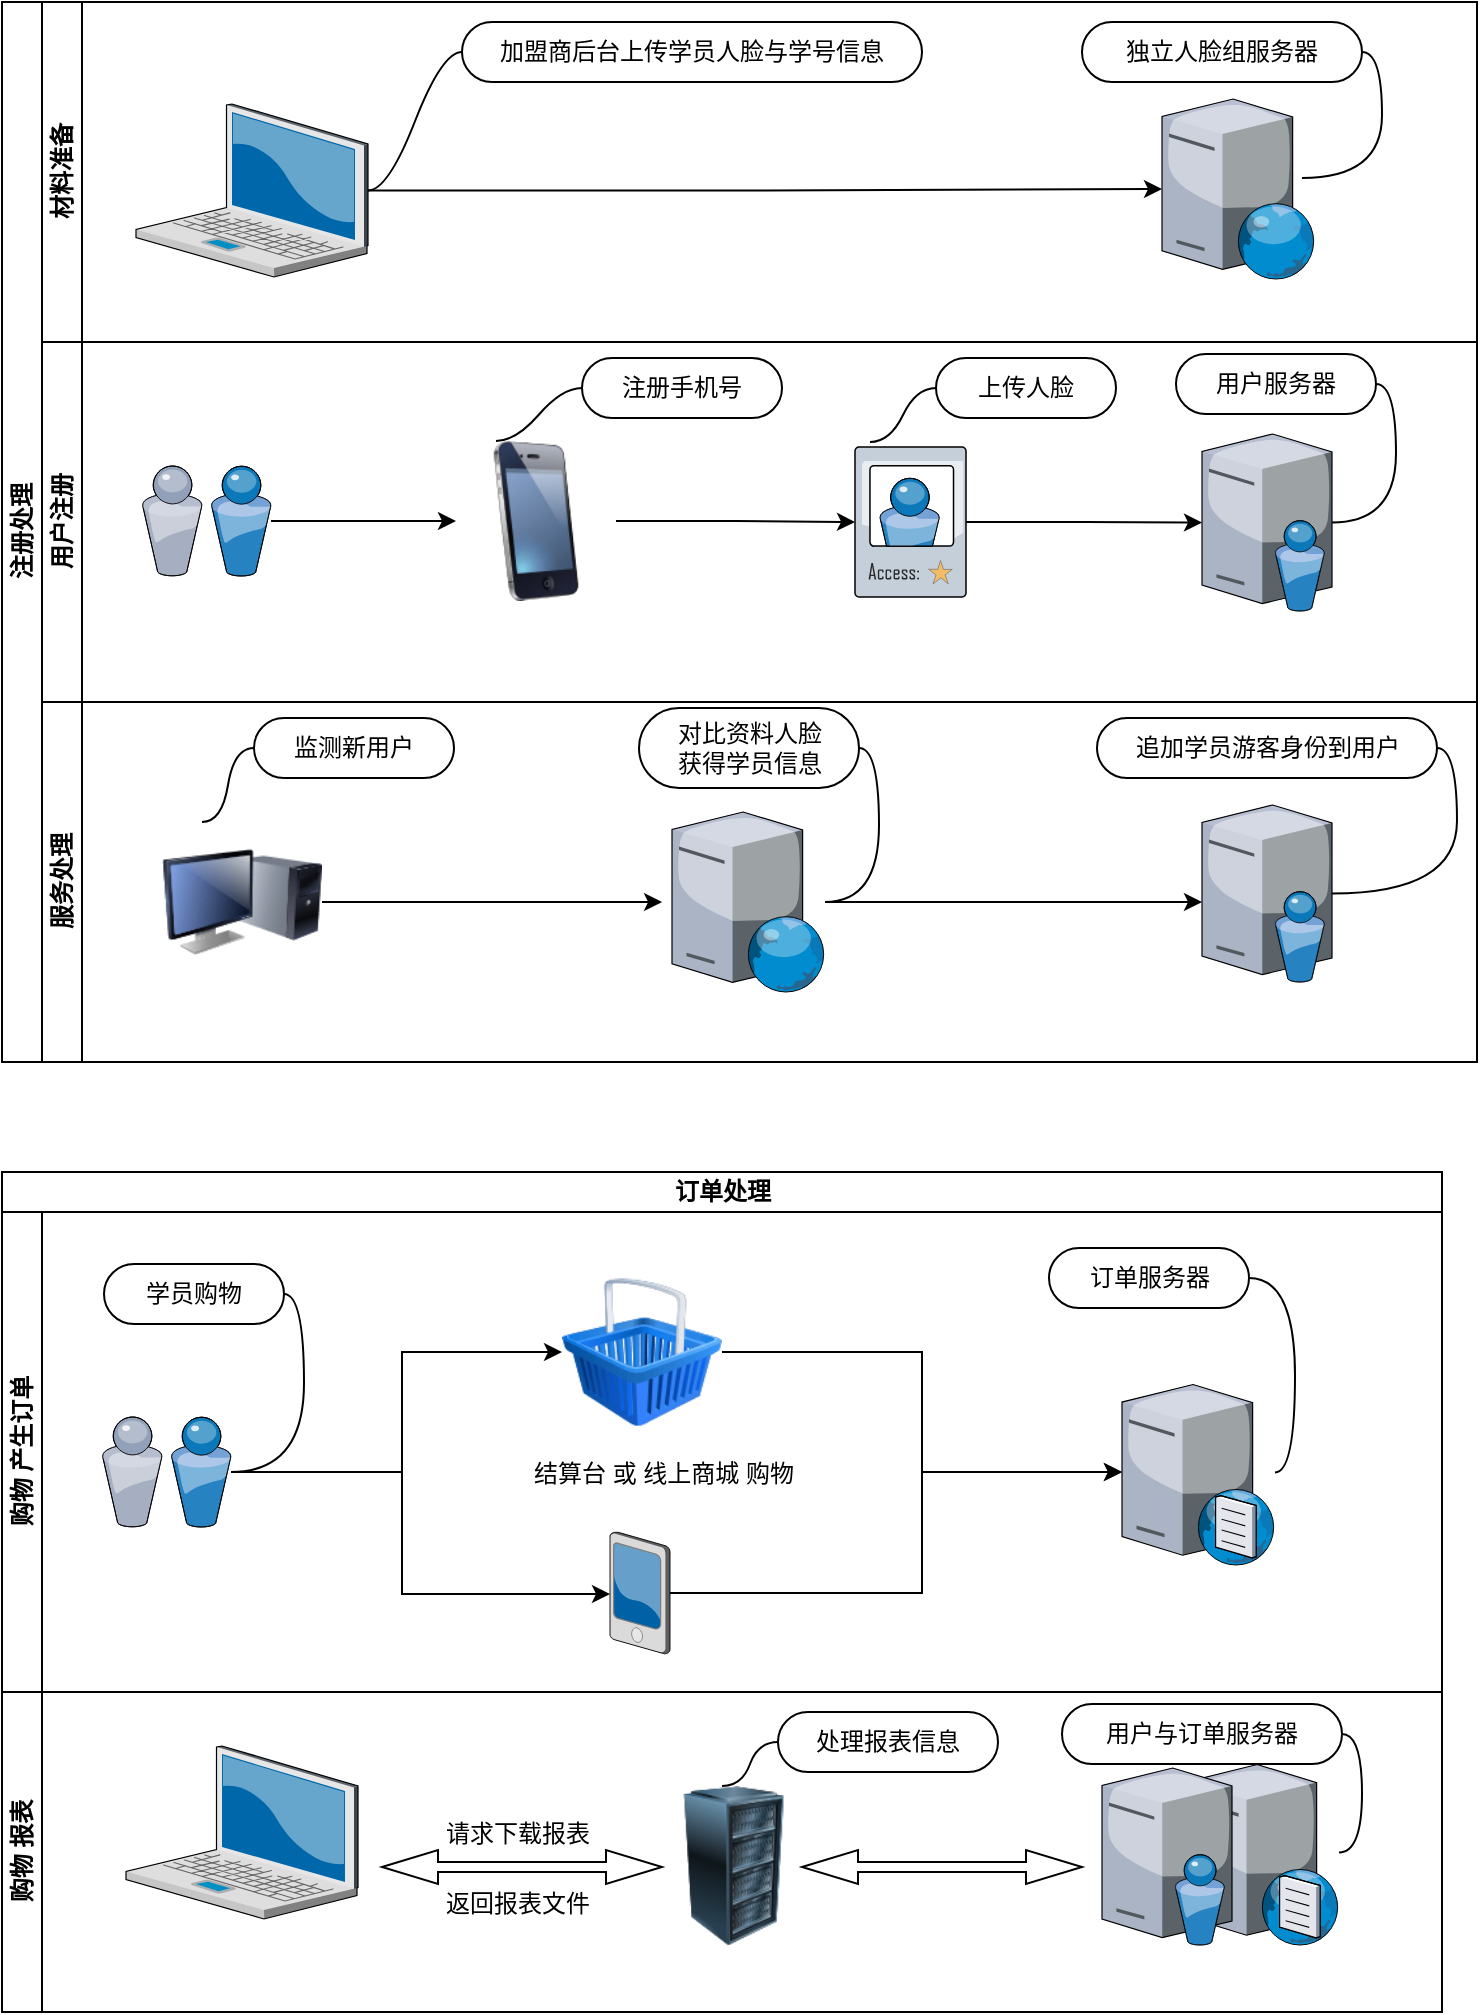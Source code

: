 <mxfile version="12.1.8" type="github" pages="1">
  <diagram id="rqDvnctBdF8AcJUeo6GC" name="第 1 页">
    <mxGraphModel dx="1662" dy="798" grid="1" gridSize="10" guides="1" tooltips="1" connect="1" arrows="1" fold="1" page="1" pageScale="1" pageWidth="827" pageHeight="1169" math="0" shadow="0">
      <root>
        <mxCell id="0"/>
        <mxCell id="1" parent="0"/>
        <mxCell id="jYT0G0JyMi2GddSKiYHh-19" value="注册处理" style="swimlane;html=1;childLayout=stackLayout;resizeParent=1;resizeParentMax=0;horizontal=0;startSize=20;horizontalStack=0;" parent="1" vertex="1">
          <mxGeometry x="40" y="40" width="737.5" height="530" as="geometry"/>
        </mxCell>
        <mxCell id="jYT0G0JyMi2GddSKiYHh-20" value="材料准备" style="swimlane;html=1;startSize=20;horizontal=0;" parent="jYT0G0JyMi2GddSKiYHh-19" vertex="1">
          <mxGeometry x="20" width="717.5" height="170" as="geometry"/>
        </mxCell>
        <mxCell id="jYT0G0JyMi2GddSKiYHh-27" style="edgeStyle=orthogonalEdgeStyle;rounded=0;orthogonalLoop=1;jettySize=auto;html=1;" parent="jYT0G0JyMi2GddSKiYHh-20" source="jYT0G0JyMi2GddSKiYHh-24" target="uuLHnDY0vErq9mZobmXy-1" edge="1">
          <mxGeometry relative="1" as="geometry">
            <mxPoint x="547.5" y="94" as="targetPoint"/>
          </mxGeometry>
        </mxCell>
        <mxCell id="jYT0G0JyMi2GddSKiYHh-24" value="" style="verticalLabelPosition=bottom;aspect=fixed;html=1;verticalAlign=top;strokeColor=none;align=center;outlineConnect=0;shape=mxgraph.citrix.laptop_2;" parent="jYT0G0JyMi2GddSKiYHh-20" vertex="1">
          <mxGeometry x="47" y="51" width="116" height="86.5" as="geometry"/>
        </mxCell>
        <mxCell id="jYT0G0JyMi2GddSKiYHh-28" value="加盟商后台上传学员人脸与学号信息" style="whiteSpace=wrap;html=1;rounded=1;arcSize=50;align=center;verticalAlign=middle;container=1;recursiveResize=0;strokeWidth=1;autosize=1;spacing=4;treeFolding=1;treeMoving=1;" parent="jYT0G0JyMi2GddSKiYHh-20" vertex="1">
          <mxGeometry x="210" y="10" width="230" height="30" as="geometry"/>
        </mxCell>
        <mxCell id="jYT0G0JyMi2GddSKiYHh-29" value="" style="edgeStyle=entityRelationEdgeStyle;startArrow=none;endArrow=none;segment=10;curved=1;" parent="jYT0G0JyMi2GddSKiYHh-20" source="jYT0G0JyMi2GddSKiYHh-24" target="jYT0G0JyMi2GddSKiYHh-28" edge="1">
          <mxGeometry relative="1" as="geometry">
            <mxPoint x="180" y="50" as="sourcePoint"/>
          </mxGeometry>
        </mxCell>
        <mxCell id="jYT0G0JyMi2GddSKiYHh-105" value="独立人脸组服务器" style="whiteSpace=wrap;html=1;rounded=1;arcSize=50;align=center;verticalAlign=middle;container=1;recursiveResize=0;strokeWidth=1;autosize=1;spacing=4;treeFolding=1;treeMoving=1;" parent="jYT0G0JyMi2GddSKiYHh-20" vertex="1">
          <mxGeometry x="520" y="10" width="140" height="30" as="geometry"/>
        </mxCell>
        <mxCell id="jYT0G0JyMi2GddSKiYHh-106" value="" style="edgeStyle=entityRelationEdgeStyle;startArrow=none;endArrow=none;segment=10;curved=1;exitX=0.915;exitY=0.439;exitDx=0;exitDy=0;exitPerimeter=0;" parent="jYT0G0JyMi2GddSKiYHh-20" source="uuLHnDY0vErq9mZobmXy-1" target="jYT0G0JyMi2GddSKiYHh-105" edge="1">
          <mxGeometry relative="1" as="geometry">
            <mxPoint x="670" y="100" as="sourcePoint"/>
          </mxGeometry>
        </mxCell>
        <mxCell id="uuLHnDY0vErq9mZobmXy-1" value="" style="verticalLabelPosition=bottom;aspect=fixed;html=1;verticalAlign=top;strokeColor=none;align=center;outlineConnect=0;shape=mxgraph.citrix.web_server;" vertex="1" parent="jYT0G0JyMi2GddSKiYHh-20">
          <mxGeometry x="560" y="48.5" width="76.5" height="90" as="geometry"/>
        </mxCell>
        <mxCell id="jYT0G0JyMi2GddSKiYHh-21" value="用户注册" style="swimlane;html=1;startSize=20;horizontal=0;" parent="jYT0G0JyMi2GddSKiYHh-19" vertex="1">
          <mxGeometry x="20" y="170" width="717.5" height="180" as="geometry"/>
        </mxCell>
        <mxCell id="jYT0G0JyMi2GddSKiYHh-35" style="edgeStyle=orthogonalEdgeStyle;rounded=0;orthogonalLoop=1;jettySize=auto;html=1;" parent="jYT0G0JyMi2GddSKiYHh-21" source="jYT0G0JyMi2GddSKiYHh-30" target="jYT0G0JyMi2GddSKiYHh-31" edge="1">
          <mxGeometry relative="1" as="geometry"/>
        </mxCell>
        <mxCell id="jYT0G0JyMi2GddSKiYHh-30" value="" style="image;html=1;labelBackgroundColor=#ffffff;image=img/lib/clip_art/telecommunication/iPhone_128x128.png" parent="jYT0G0JyMi2GddSKiYHh-21" vertex="1">
          <mxGeometry x="207" y="49.5" width="80" height="80" as="geometry"/>
        </mxCell>
        <mxCell id="jYT0G0JyMi2GddSKiYHh-36" style="edgeStyle=orthogonalEdgeStyle;rounded=0;orthogonalLoop=1;jettySize=auto;html=1;" parent="jYT0G0JyMi2GddSKiYHh-21" source="jYT0G0JyMi2GddSKiYHh-31" target="jYT0G0JyMi2GddSKiYHh-32" edge="1">
          <mxGeometry relative="1" as="geometry"/>
        </mxCell>
        <mxCell id="jYT0G0JyMi2GddSKiYHh-31" value="" style="verticalLabelPosition=bottom;aspect=fixed;html=1;verticalAlign=top;strokeColor=none;align=center;outlineConnect=0;shape=mxgraph.citrix.access_card;" parent="jYT0G0JyMi2GddSKiYHh-21" vertex="1">
          <mxGeometry x="406.5" y="52.5" width="55.5" height="75" as="geometry"/>
        </mxCell>
        <mxCell id="jYT0G0JyMi2GddSKiYHh-32" value="" style="verticalLabelPosition=bottom;aspect=fixed;html=1;verticalAlign=top;strokeColor=none;align=center;outlineConnect=0;shape=mxgraph.citrix.directory_server;" parent="jYT0G0JyMi2GddSKiYHh-21" vertex="1">
          <mxGeometry x="580" y="46" width="65" height="88.5" as="geometry"/>
        </mxCell>
        <mxCell id="jYT0G0JyMi2GddSKiYHh-37" value="注册手机号" style="whiteSpace=wrap;html=1;rounded=1;arcSize=50;align=center;verticalAlign=middle;container=1;recursiveResize=0;strokeWidth=1;autosize=1;spacing=4;treeFolding=1;treeMoving=1;" parent="jYT0G0JyMi2GddSKiYHh-21" vertex="1">
          <mxGeometry x="270" y="8" width="100" height="30" as="geometry"/>
        </mxCell>
        <mxCell id="jYT0G0JyMi2GddSKiYHh-38" value="" style="edgeStyle=entityRelationEdgeStyle;startArrow=none;endArrow=none;segment=10;curved=1;exitX=0.25;exitY=0;exitDx=0;exitDy=0;" parent="jYT0G0JyMi2GddSKiYHh-21" source="jYT0G0JyMi2GddSKiYHh-30" target="jYT0G0JyMi2GddSKiYHh-37" edge="1">
          <mxGeometry relative="1" as="geometry">
            <mxPoint x="100" y="50" as="sourcePoint"/>
          </mxGeometry>
        </mxCell>
        <mxCell id="jYT0G0JyMi2GddSKiYHh-39" value="上传人脸" style="whiteSpace=wrap;html=1;rounded=1;arcSize=50;align=center;verticalAlign=middle;container=1;recursiveResize=0;strokeWidth=1;autosize=1;spacing=4;treeFolding=1;treeMoving=1;" parent="jYT0G0JyMi2GddSKiYHh-21" vertex="1">
          <mxGeometry x="447" y="8" width="90" height="30" as="geometry"/>
        </mxCell>
        <mxCell id="jYT0G0JyMi2GddSKiYHh-40" value="" style="edgeStyle=entityRelationEdgeStyle;startArrow=none;endArrow=none;segment=10;curved=1;exitX=0.135;exitY=-0.033;exitDx=0;exitDy=0;exitPerimeter=0;" parent="jYT0G0JyMi2GddSKiYHh-21" source="jYT0G0JyMi2GddSKiYHh-31" target="jYT0G0JyMi2GddSKiYHh-39" edge="1">
          <mxGeometry relative="1" as="geometry">
            <mxPoint x="298" y="50" as="sourcePoint"/>
          </mxGeometry>
        </mxCell>
        <mxCell id="jYT0G0JyMi2GddSKiYHh-73" style="edgeStyle=orthogonalEdgeStyle;rounded=0;orthogonalLoop=1;jettySize=auto;html=1;entryX=0;entryY=0.5;entryDx=0;entryDy=0;" parent="jYT0G0JyMi2GddSKiYHh-21" source="jYT0G0JyMi2GddSKiYHh-72" target="jYT0G0JyMi2GddSKiYHh-30" edge="1">
          <mxGeometry relative="1" as="geometry"/>
        </mxCell>
        <mxCell id="jYT0G0JyMi2GddSKiYHh-72" value="" style="verticalLabelPosition=bottom;aspect=fixed;html=1;verticalAlign=top;strokeColor=none;align=center;outlineConnect=0;shape=mxgraph.citrix.users;" parent="jYT0G0JyMi2GddSKiYHh-21" vertex="1">
          <mxGeometry x="50" y="62" width="64.5" height="55" as="geometry"/>
        </mxCell>
        <mxCell id="jYT0G0JyMi2GddSKiYHh-110" value="用户服务器" style="whiteSpace=wrap;html=1;rounded=1;arcSize=50;align=center;verticalAlign=middle;container=1;recursiveResize=0;strokeWidth=1;autosize=1;spacing=4;treeFolding=1;treeMoving=1;" parent="jYT0G0JyMi2GddSKiYHh-21" vertex="1">
          <mxGeometry x="567" y="6" width="100" height="30" as="geometry"/>
        </mxCell>
        <mxCell id="jYT0G0JyMi2GddSKiYHh-111" value="" style="edgeStyle=entityRelationEdgeStyle;startArrow=none;endArrow=none;segment=10;curved=1;" parent="jYT0G0JyMi2GddSKiYHh-21" source="jYT0G0JyMi2GddSKiYHh-32" target="jYT0G0JyMi2GddSKiYHh-110" edge="1">
          <mxGeometry relative="1" as="geometry">
            <mxPoint x="541" y="48" as="sourcePoint"/>
          </mxGeometry>
        </mxCell>
        <mxCell id="jYT0G0JyMi2GddSKiYHh-22" value="服务处理" style="swimlane;html=1;startSize=20;horizontal=0;" parent="jYT0G0JyMi2GddSKiYHh-19" vertex="1">
          <mxGeometry x="20" y="350" width="717.5" height="180" as="geometry"/>
        </mxCell>
        <mxCell id="jYT0G0JyMi2GddSKiYHh-44" style="edgeStyle=orthogonalEdgeStyle;rounded=0;orthogonalLoop=1;jettySize=auto;html=1;entryX=-0.065;entryY=0.5;entryDx=0;entryDy=0;entryPerimeter=0;" parent="jYT0G0JyMi2GddSKiYHh-22" source="jYT0G0JyMi2GddSKiYHh-41" target="uuLHnDY0vErq9mZobmXy-2" edge="1">
          <mxGeometry relative="1" as="geometry">
            <mxPoint x="270" y="120" as="targetPoint"/>
          </mxGeometry>
        </mxCell>
        <mxCell id="jYT0G0JyMi2GddSKiYHh-41" value="" style="image;html=1;labelBackgroundColor=#ffffff;image=img/lib/clip_art/computers/Monitor_Tower_128x128.png" parent="jYT0G0JyMi2GddSKiYHh-22" vertex="1">
          <mxGeometry x="60" y="60" width="80" height="80" as="geometry"/>
        </mxCell>
        <mxCell id="jYT0G0JyMi2GddSKiYHh-45" style="edgeStyle=orthogonalEdgeStyle;rounded=0;orthogonalLoop=1;jettySize=auto;html=1;entryX=0;entryY=0.548;entryDx=0;entryDy=0;entryPerimeter=0;" parent="jYT0G0JyMi2GddSKiYHh-22" source="uuLHnDY0vErq9mZobmXy-2" target="jYT0G0JyMi2GddSKiYHh-43" edge="1">
          <mxGeometry relative="1" as="geometry">
            <mxPoint x="396" y="100" as="sourcePoint"/>
          </mxGeometry>
        </mxCell>
        <mxCell id="jYT0G0JyMi2GddSKiYHh-43" value="" style="verticalLabelPosition=bottom;aspect=fixed;html=1;verticalAlign=top;strokeColor=none;align=center;outlineConnect=0;shape=mxgraph.citrix.directory_server;" parent="jYT0G0JyMi2GddSKiYHh-22" vertex="1">
          <mxGeometry x="580" y="51.5" width="65" height="88.5" as="geometry"/>
        </mxCell>
        <mxCell id="jYT0G0JyMi2GddSKiYHh-46" value="监测新用户" style="whiteSpace=wrap;html=1;rounded=1;arcSize=50;align=center;verticalAlign=middle;container=1;recursiveResize=0;strokeWidth=1;autosize=1;spacing=4;treeFolding=1;treeMoving=1;" parent="jYT0G0JyMi2GddSKiYHh-22" vertex="1">
          <mxGeometry x="106" y="8" width="100" height="30" as="geometry"/>
        </mxCell>
        <mxCell id="jYT0G0JyMi2GddSKiYHh-47" value="" style="edgeStyle=entityRelationEdgeStyle;startArrow=none;endArrow=none;segment=10;curved=1;exitX=0.25;exitY=0;exitDx=0;exitDy=0;" parent="jYT0G0JyMi2GddSKiYHh-22" source="jYT0G0JyMi2GddSKiYHh-41" target="jYT0G0JyMi2GddSKiYHh-46" edge="1">
          <mxGeometry relative="1" as="geometry">
            <mxPoint x="110" y="60" as="sourcePoint"/>
          </mxGeometry>
        </mxCell>
        <mxCell id="jYT0G0JyMi2GddSKiYHh-48" value="对比资料人脸&lt;br&gt;获得学员信息" style="whiteSpace=wrap;html=1;rounded=1;arcSize=50;align=center;verticalAlign=middle;container=1;recursiveResize=0;strokeWidth=1;autosize=1;spacing=4;treeFolding=1;treeMoving=1;" parent="jYT0G0JyMi2GddSKiYHh-22" vertex="1">
          <mxGeometry x="298.5" y="3" width="110" height="40" as="geometry"/>
        </mxCell>
        <mxCell id="jYT0G0JyMi2GddSKiYHh-49" value="" style="edgeStyle=entityRelationEdgeStyle;startArrow=none;endArrow=none;segment=10;curved=1;" parent="jYT0G0JyMi2GddSKiYHh-22" source="uuLHnDY0vErq9mZobmXy-2" target="jYT0G0JyMi2GddSKiYHh-48" edge="1">
          <mxGeometry relative="1" as="geometry">
            <mxPoint x="410" y="80" as="sourcePoint"/>
          </mxGeometry>
        </mxCell>
        <mxCell id="jYT0G0JyMi2GddSKiYHh-112" value="追加学员游客身份到用户" style="whiteSpace=wrap;html=1;rounded=1;arcSize=50;align=center;verticalAlign=middle;container=1;recursiveResize=0;strokeWidth=1;autosize=1;spacing=4;treeFolding=1;treeMoving=1;" parent="jYT0G0JyMi2GddSKiYHh-22" vertex="1">
          <mxGeometry x="527.5" y="8" width="170" height="30" as="geometry"/>
        </mxCell>
        <mxCell id="jYT0G0JyMi2GddSKiYHh-113" value="" style="edgeStyle=entityRelationEdgeStyle;startArrow=none;endArrow=none;segment=10;curved=1;" parent="jYT0G0JyMi2GddSKiYHh-22" source="jYT0G0JyMi2GddSKiYHh-43" target="jYT0G0JyMi2GddSKiYHh-112" edge="1">
          <mxGeometry relative="1" as="geometry">
            <mxPoint x="549" y="50" as="sourcePoint"/>
          </mxGeometry>
        </mxCell>
        <mxCell id="uuLHnDY0vErq9mZobmXy-2" value="" style="verticalLabelPosition=bottom;aspect=fixed;html=1;verticalAlign=top;strokeColor=none;align=center;outlineConnect=0;shape=mxgraph.citrix.web_server;" vertex="1" parent="jYT0G0JyMi2GddSKiYHh-22">
          <mxGeometry x="315" y="55" width="76.5" height="90" as="geometry"/>
        </mxCell>
        <mxCell id="jYT0G0JyMi2GddSKiYHh-87" value="订单处理" style="swimlane;html=1;childLayout=stackLayout;resizeParent=1;resizeParentMax=0;horizontal=1;startSize=20;horizontalStack=0;" parent="1" vertex="1">
          <mxGeometry x="40" y="625" width="720" height="420" as="geometry"/>
        </mxCell>
        <mxCell id="jYT0G0JyMi2GddSKiYHh-59" value="购物 产生订单" style="swimlane;html=1;startSize=20;horizontal=0;" parent="jYT0G0JyMi2GddSKiYHh-87" vertex="1">
          <mxGeometry y="20" width="720" height="240" as="geometry"/>
        </mxCell>
        <mxCell id="jYT0G0JyMi2GddSKiYHh-78" style="edgeStyle=orthogonalEdgeStyle;rounded=0;orthogonalLoop=1;jettySize=auto;html=1;entryX=0;entryY=0.5;entryDx=0;entryDy=0;" parent="jYT0G0JyMi2GddSKiYHh-59" source="jYT0G0JyMi2GddSKiYHh-71" target="jYT0G0JyMi2GddSKiYHh-76" edge="1">
          <mxGeometry relative="1" as="geometry">
            <Array as="points">
              <mxPoint x="200" y="130"/>
              <mxPoint x="200" y="70"/>
            </Array>
          </mxGeometry>
        </mxCell>
        <mxCell id="jYT0G0JyMi2GddSKiYHh-79" style="edgeStyle=orthogonalEdgeStyle;rounded=0;orthogonalLoop=1;jettySize=auto;html=1;" parent="jYT0G0JyMi2GddSKiYHh-59" source="jYT0G0JyMi2GddSKiYHh-71" target="jYT0G0JyMi2GddSKiYHh-77" edge="1">
          <mxGeometry relative="1" as="geometry">
            <Array as="points">
              <mxPoint x="200" y="130"/>
              <mxPoint x="200" y="191"/>
            </Array>
          </mxGeometry>
        </mxCell>
        <mxCell id="jYT0G0JyMi2GddSKiYHh-71" value="" style="verticalLabelPosition=bottom;aspect=fixed;html=1;verticalAlign=top;strokeColor=none;align=center;outlineConnect=0;shape=mxgraph.citrix.users;" parent="jYT0G0JyMi2GddSKiYHh-59" vertex="1">
          <mxGeometry x="50" y="102.5" width="64.5" height="55" as="geometry"/>
        </mxCell>
        <mxCell id="jYT0G0JyMi2GddSKiYHh-76" value="" style="image;html=1;labelBackgroundColor=#ffffff;image=img/lib/clip_art/finance/Shopping_Cart_128x128.png" parent="jYT0G0JyMi2GddSKiYHh-59" vertex="1">
          <mxGeometry x="280" y="30" width="80" height="80" as="geometry"/>
        </mxCell>
        <mxCell id="jYT0G0JyMi2GddSKiYHh-77" value="" style="verticalLabelPosition=bottom;aspect=fixed;html=1;verticalAlign=top;strokeColor=none;align=center;outlineConnect=0;shape=mxgraph.citrix.pda;" parent="jYT0G0JyMi2GddSKiYHh-59" vertex="1">
          <mxGeometry x="304" y="160" width="30" height="61" as="geometry"/>
        </mxCell>
        <mxCell id="jYT0G0JyMi2GddSKiYHh-82" value="订单服务器" style="whiteSpace=wrap;html=1;rounded=1;arcSize=50;align=center;verticalAlign=middle;container=1;recursiveResize=0;strokeWidth=1;autosize=1;spacing=4;treeFolding=1;treeMoving=1;" parent="jYT0G0JyMi2GddSKiYHh-59" vertex="1">
          <mxGeometry x="523.5" y="18" width="100" height="30" as="geometry"/>
        </mxCell>
        <mxCell id="jYT0G0JyMi2GddSKiYHh-85" value="学员购物" style="whiteSpace=wrap;html=1;rounded=1;arcSize=50;align=center;verticalAlign=middle;container=1;recursiveResize=0;strokeWidth=1;autosize=1;spacing=4;treeFolding=1;treeMoving=1;" parent="jYT0G0JyMi2GddSKiYHh-59" vertex="1">
          <mxGeometry x="51" y="26" width="90" height="30" as="geometry"/>
        </mxCell>
        <mxCell id="jYT0G0JyMi2GddSKiYHh-86" value="" style="edgeStyle=entityRelationEdgeStyle;startArrow=none;endArrow=none;segment=10;curved=1;" parent="jYT0G0JyMi2GddSKiYHh-59" source="jYT0G0JyMi2GddSKiYHh-71" target="jYT0G0JyMi2GddSKiYHh-85" edge="1">
          <mxGeometry relative="1" as="geometry">
            <mxPoint x="74.5" y="140" as="sourcePoint"/>
          </mxGeometry>
        </mxCell>
        <mxCell id="jYT0G0JyMi2GddSKiYHh-70" value="" style="verticalLabelPosition=bottom;aspect=fixed;html=1;verticalAlign=top;strokeColor=none;align=center;outlineConnect=0;shape=mxgraph.citrix.dns_server;" parent="jYT0G0JyMi2GddSKiYHh-59" vertex="1">
          <mxGeometry x="560" y="84" width="76.5" height="92.5" as="geometry"/>
        </mxCell>
        <mxCell id="jYT0G0JyMi2GddSKiYHh-80" style="edgeStyle=orthogonalEdgeStyle;rounded=0;orthogonalLoop=1;jettySize=auto;html=1;" parent="jYT0G0JyMi2GddSKiYHh-59" source="jYT0G0JyMi2GddSKiYHh-76" target="jYT0G0JyMi2GddSKiYHh-70" edge="1">
          <mxGeometry relative="1" as="geometry">
            <Array as="points">
              <mxPoint x="460" y="70"/>
              <mxPoint x="460" y="130"/>
            </Array>
          </mxGeometry>
        </mxCell>
        <mxCell id="jYT0G0JyMi2GddSKiYHh-81" style="edgeStyle=orthogonalEdgeStyle;rounded=0;orthogonalLoop=1;jettySize=auto;html=1;" parent="jYT0G0JyMi2GddSKiYHh-59" source="jYT0G0JyMi2GddSKiYHh-77" target="jYT0G0JyMi2GddSKiYHh-70" edge="1">
          <mxGeometry relative="1" as="geometry">
            <Array as="points">
              <mxPoint x="460" y="191"/>
              <mxPoint x="460" y="130"/>
            </Array>
          </mxGeometry>
        </mxCell>
        <mxCell id="jYT0G0JyMi2GddSKiYHh-83" value="" style="edgeStyle=entityRelationEdgeStyle;startArrow=none;endArrow=none;segment=10;curved=1;" parent="jYT0G0JyMi2GddSKiYHh-59" source="jYT0G0JyMi2GddSKiYHh-70" target="jYT0G0JyMi2GddSKiYHh-82" edge="1">
          <mxGeometry relative="1" as="geometry">
            <mxPoint x="496.5" y="60" as="sourcePoint"/>
          </mxGeometry>
        </mxCell>
        <mxCell id="jYT0G0JyMi2GddSKiYHh-84" value="结算台 或 线上商城 购物" style="text;html=1;resizable=0;points=[];autosize=1;align=left;verticalAlign=top;spacingTop=-4;" parent="jYT0G0JyMi2GddSKiYHh-59" vertex="1">
          <mxGeometry x="264" y="120.5" width="140" height="20" as="geometry"/>
        </mxCell>
        <mxCell id="jYT0G0JyMi2GddSKiYHh-88" value="购物 报表" style="swimlane;html=1;startSize=20;horizontal=0;" parent="jYT0G0JyMi2GddSKiYHh-87" vertex="1">
          <mxGeometry y="260" width="720" height="160" as="geometry"/>
        </mxCell>
        <mxCell id="jYT0G0JyMi2GddSKiYHh-91" value="" style="verticalLabelPosition=bottom;aspect=fixed;html=1;verticalAlign=top;strokeColor=none;align=center;outlineConnect=0;shape=mxgraph.citrix.laptop_2;" parent="jYT0G0JyMi2GddSKiYHh-88" vertex="1">
          <mxGeometry x="62" y="27" width="116" height="86.5" as="geometry"/>
        </mxCell>
        <mxCell id="jYT0G0JyMi2GddSKiYHh-94" value="" style="image;html=1;labelBackgroundColor=#ffffff;image=img/lib/clip_art/computers/Server_Rack_128x128.png" parent="jYT0G0JyMi2GddSKiYHh-88" vertex="1">
          <mxGeometry x="326" y="47" width="80" height="80" as="geometry"/>
        </mxCell>
        <mxCell id="jYT0G0JyMi2GddSKiYHh-96" value="" style="shape=doubleArrow;whiteSpace=wrap;html=1;" parent="jYT0G0JyMi2GddSKiYHh-88" vertex="1">
          <mxGeometry x="190" y="79" width="140" height="17" as="geometry"/>
        </mxCell>
        <mxCell id="jYT0G0JyMi2GddSKiYHh-97" value="" style="shape=doubleArrow;whiteSpace=wrap;html=1;" parent="jYT0G0JyMi2GddSKiYHh-88" vertex="1">
          <mxGeometry x="400" y="79" width="140" height="17" as="geometry"/>
        </mxCell>
        <mxCell id="jYT0G0JyMi2GddSKiYHh-100" value="请求下载报表" style="text;html=1;resizable=0;points=[];autosize=1;align=left;verticalAlign=top;spacingTop=-4;" parent="jYT0G0JyMi2GddSKiYHh-88" vertex="1">
          <mxGeometry x="220" y="60.5" width="90" height="20" as="geometry"/>
        </mxCell>
        <mxCell id="jYT0G0JyMi2GddSKiYHh-101" value="处理报表信息" style="whiteSpace=wrap;html=1;rounded=1;arcSize=50;align=center;verticalAlign=middle;container=1;recursiveResize=0;strokeWidth=1;autosize=1;spacing=4;treeFolding=1;treeMoving=1;" parent="jYT0G0JyMi2GddSKiYHh-88" vertex="1">
          <mxGeometry x="388" y="10" width="110" height="30" as="geometry"/>
        </mxCell>
        <mxCell id="jYT0G0JyMi2GddSKiYHh-102" value="" style="edgeStyle=entityRelationEdgeStyle;startArrow=none;endArrow=none;segment=10;curved=1;exitX=0.5;exitY=0;exitDx=0;exitDy=0;" parent="jYT0G0JyMi2GddSKiYHh-88" target="jYT0G0JyMi2GddSKiYHh-101" edge="1">
          <mxGeometry relative="1" as="geometry">
            <mxPoint x="360" y="47" as="sourcePoint"/>
          </mxGeometry>
        </mxCell>
        <mxCell id="jYT0G0JyMi2GddSKiYHh-103" value="返回报表文件" style="text;html=1;resizable=0;points=[];autosize=1;align=left;verticalAlign=top;spacingTop=-4;" parent="jYT0G0JyMi2GddSKiYHh-88" vertex="1">
          <mxGeometry x="220" y="96" width="90" height="20" as="geometry"/>
        </mxCell>
        <mxCell id="jYT0G0JyMi2GddSKiYHh-104" value="" style="group" parent="jYT0G0JyMi2GddSKiYHh-88" vertex="1" connectable="0">
          <mxGeometry x="550" y="34" width="118.5" height="92.5" as="geometry"/>
        </mxCell>
        <mxCell id="jYT0G0JyMi2GddSKiYHh-92" value="" style="verticalLabelPosition=bottom;aspect=fixed;html=1;verticalAlign=top;strokeColor=none;align=center;outlineConnect=0;shape=mxgraph.citrix.dns_server;" parent="jYT0G0JyMi2GddSKiYHh-104" vertex="1">
          <mxGeometry x="42" width="76.5" height="92.5" as="geometry"/>
        </mxCell>
        <mxCell id="jYT0G0JyMi2GddSKiYHh-93" value="" style="verticalLabelPosition=bottom;aspect=fixed;html=1;verticalAlign=top;strokeColor=none;align=center;outlineConnect=0;shape=mxgraph.citrix.directory_server;" parent="jYT0G0JyMi2GddSKiYHh-104" vertex="1">
          <mxGeometry y="4" width="65" height="88.5" as="geometry"/>
        </mxCell>
        <mxCell id="jYT0G0JyMi2GddSKiYHh-114" value="用户与订单服务器" style="whiteSpace=wrap;html=1;rounded=1;arcSize=50;align=center;verticalAlign=middle;container=1;recursiveResize=0;strokeWidth=1;autosize=1;spacing=4;treeFolding=1;treeMoving=1;" parent="jYT0G0JyMi2GddSKiYHh-88" vertex="1">
          <mxGeometry x="530" y="6" width="140" height="30" as="geometry"/>
        </mxCell>
        <mxCell id="jYT0G0JyMi2GddSKiYHh-115" value="" style="edgeStyle=entityRelationEdgeStyle;startArrow=none;endArrow=none;segment=10;curved=1;" parent="jYT0G0JyMi2GddSKiYHh-88" source="jYT0G0JyMi2GddSKiYHh-92" target="jYT0G0JyMi2GddSKiYHh-114" edge="1">
          <mxGeometry relative="1" as="geometry">
            <mxPoint x="507" y="48" as="sourcePoint"/>
          </mxGeometry>
        </mxCell>
      </root>
    </mxGraphModel>
  </diagram>
</mxfile>
